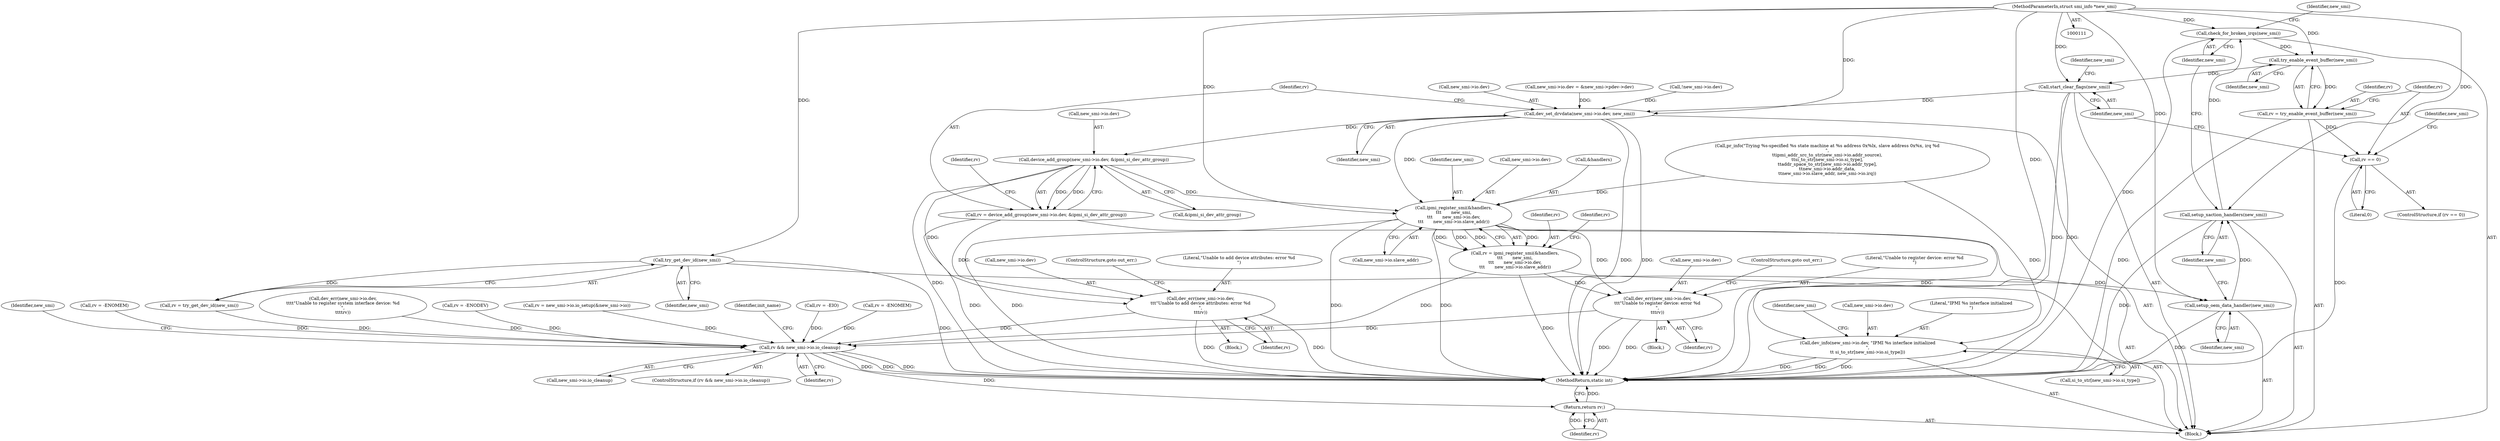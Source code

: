 digraph "0_linux_401e7e88d4ef80188ffa07095ac00456f901b8c4@pointer" {
"1000425" [label="(Call,try_enable_event_buffer(new_smi))"];
"1000372" [label="(Call,check_for_broken_irqs(new_smi))"];
"1000370" [label="(Call,setup_xaction_handlers(new_smi))"];
"1000368" [label="(Call,setup_oem_data_handler(new_smi))"];
"1000349" [label="(Call,try_get_dev_id(new_smi))"];
"1000112" [label="(MethodParameterIn,struct smi_info *new_smi)"];
"1000423" [label="(Call,rv = try_enable_event_buffer(new_smi))"];
"1000428" [label="(Call,rv == 0)"];
"1000436" [label="(Call,start_clear_flags(new_smi))"];
"1000489" [label="(Call,dev_set_drvdata(new_smi->io.dev, new_smi))"];
"1000498" [label="(Call,device_add_group(new_smi->io.dev, &ipmi_si_dev_attr_group))"];
"1000496" [label="(Call,rv = device_add_group(new_smi->io.dev, &ipmi_si_dev_attr_group))"];
"1000509" [label="(Call,dev_err(new_smi->io.dev,\n\t\t\t\"Unable to add device attributes: error %d\n\",\n\t\t\trv))"];
"1000579" [label="(Call,rv && new_smi->io.io_cleanup)"];
"1000601" [label="(Return,return rv;)"];
"1000525" [label="(Call,ipmi_register_smi(&handlers,\n\t\t\t       new_smi,\n\t\t\t       new_smi->io.dev,\n\t\t\t       new_smi->io.slave_addr))"];
"1000523" [label="(Call,rv = ipmi_register_smi(&handlers,\n\t\t\t       new_smi,\n\t\t\t       new_smi->io.dev,\n\t\t\t       new_smi->io.slave_addr))"];
"1000542" [label="(Call,dev_err(new_smi->io.dev,\n\t\t\t\"Unable to register device: error %d\n\",\n\t\t\trv))"];
"1000553" [label="(Call,dev_info(new_smi->io.dev, \"IPMI %s interface initialized\n\",\n\t\t si_to_str[new_smi->io.si_type]))"];
"1000529" [label="(Call,new_smi->io.dev)"];
"1000342" [label="(Call,rv = -ENODEV)"];
"1000305" [label="(Call,rv = new_smi->io.io_setup(&new_smi->io))"];
"1000542" [label="(Call,dev_err(new_smi->io.dev,\n\t\t\t\"Unable to register device: error %d\n\",\n\t\t\trv))"];
"1000490" [label="(Call,new_smi->io.dev)"];
"1000540" [label="(Identifier,rv)"];
"1000572" [label="(Identifier,new_smi)"];
"1000429" [label="(Identifier,rv)"];
"1000112" [label="(MethodParameterIn,struct smi_info *new_smi)"];
"1000600" [label="(Identifier,init_name)"];
"1000350" [label="(Identifier,new_smi)"];
"1000495" [label="(Identifier,new_smi)"];
"1000235" [label="(Call,rv = -ENOMEM)"];
"1000550" [label="(ControlStructure,goto out_err;)"];
"1000517" [label="(ControlStructure,goto out_err;)"];
"1000526" [label="(Call,&handlers)"];
"1000581" [label="(Call,new_smi->io.io_cleanup)"];
"1000372" [label="(Call,check_for_broken_irqs(new_smi))"];
"1000192" [label="(Call,rv = -EIO)"];
"1000496" [label="(Call,rv = device_add_group(new_smi->io.dev, &ipmi_si_dev_attr_group))"];
"1000590" [label="(Identifier,new_smi)"];
"1000369" [label="(Identifier,new_smi)"];
"1000436" [label="(Call,start_clear_flags(new_smi))"];
"1000347" [label="(Call,rv = try_get_dev_id(new_smi))"];
"1000437" [label="(Identifier,new_smi)"];
"1000504" [label="(Call,&ipmi_si_dev_attr_group)"];
"1000578" [label="(ControlStructure,if (rv && new_smi->io.io_cleanup))"];
"1000433" [label="(Identifier,new_smi)"];
"1000376" [label="(Identifier,new_smi)"];
"1000507" [label="(Identifier,rv)"];
"1000534" [label="(Call,new_smi->io.slave_addr)"];
"1000528" [label="(Identifier,new_smi)"];
"1000579" [label="(Call,rv && new_smi->io.io_cleanup)"];
"1000580" [label="(Identifier,rv)"];
"1000541" [label="(Block,)"];
"1000525" [label="(Call,ipmi_register_smi(&handlers,\n\t\t\t       new_smi,\n\t\t\t       new_smi->io.dev,\n\t\t\t       new_smi->io.slave_addr))"];
"1000508" [label="(Block,)"];
"1000240" [label="(Call,new_smi->io.dev = &new_smi->pdev->dev)"];
"1000601" [label="(Return,return rv;)"];
"1000554" [label="(Call,new_smi->io.dev)"];
"1000371" [label="(Identifier,new_smi)"];
"1000428" [label="(Call,rv == 0)"];
"1000441" [label="(Identifier,new_smi)"];
"1000203" [label="(Call,!new_smi->io.dev)"];
"1000509" [label="(Call,dev_err(new_smi->io.dev,\n\t\t\t\"Unable to add device attributes: error %d\n\",\n\t\t\trv))"];
"1000523" [label="(Call,rv = ipmi_register_smi(&handlers,\n\t\t\t       new_smi,\n\t\t\t       new_smi->io.dev,\n\t\t\t       new_smi->io.slave_addr))"];
"1000425" [label="(Call,try_enable_event_buffer(new_smi))"];
"1000427" [label="(ControlStructure,if (rv == 0))"];
"1000368" [label="(Call,setup_oem_data_handler(new_smi))"];
"1000516" [label="(Identifier,rv)"];
"1000510" [label="(Call,new_smi->io.dev)"];
"1000430" [label="(Literal,0)"];
"1000602" [label="(Identifier,rv)"];
"1000560" [label="(Call,si_to_str[new_smi->io.si_type])"];
"1000549" [label="(Identifier,rv)"];
"1000543" [label="(Call,new_smi->io.dev)"];
"1000497" [label="(Identifier,rv)"];
"1000603" [label="(MethodReturn,static int)"];
"1000489" [label="(Call,dev_set_drvdata(new_smi->io.dev, new_smi))"];
"1000423" [label="(Call,rv = try_enable_event_buffer(new_smi))"];
"1000123" [label="(Call,pr_info(\"Trying %s-specified %s state machine at %s address 0x%lx, slave address 0x%x, irq %d\n\",\n\t\tipmi_addr_src_to_str(new_smi->io.addr_source),\n\t\tsi_to_str[new_smi->io.si_type],\n\t\taddr_space_to_str[new_smi->io.addr_type],\n\t\tnew_smi->io.addr_data,\n\t\tnew_smi->io.slave_addr, new_smi->io.irq))"];
"1000424" [label="(Identifier,rv)"];
"1000498" [label="(Call,device_add_group(new_smi->io.dev, &ipmi_si_dev_attr_group))"];
"1000286" [label="(Call,rv = -ENOMEM)"];
"1000475" [label="(Call,dev_err(new_smi->io.dev,\n\t\t\t\t\"Unable to register system interface device: %d\n\",\n\t\t\t\trv))"];
"1000373" [label="(Identifier,new_smi)"];
"1000548" [label="(Literal,\"Unable to register device: error %d\n\")"];
"1000370" [label="(Call,setup_xaction_handlers(new_smi))"];
"1000426" [label="(Identifier,new_smi)"];
"1000515" [label="(Literal,\"Unable to add device attributes: error %d\n\")"];
"1000113" [label="(Block,)"];
"1000349" [label="(Call,try_get_dev_id(new_smi))"];
"1000524" [label="(Identifier,rv)"];
"1000559" [label="(Literal,\"IPMI %s interface initialized\n\")"];
"1000553" [label="(Call,dev_info(new_smi->io.dev, \"IPMI %s interface initialized\n\",\n\t\t si_to_str[new_smi->io.si_type]))"];
"1000499" [label="(Call,new_smi->io.dev)"];
"1000425" -> "1000423"  [label="AST: "];
"1000425" -> "1000426"  [label="CFG: "];
"1000426" -> "1000425"  [label="AST: "];
"1000423" -> "1000425"  [label="CFG: "];
"1000425" -> "1000423"  [label="DDG: "];
"1000372" -> "1000425"  [label="DDG: "];
"1000112" -> "1000425"  [label="DDG: "];
"1000425" -> "1000436"  [label="DDG: "];
"1000372" -> "1000113"  [label="AST: "];
"1000372" -> "1000373"  [label="CFG: "];
"1000373" -> "1000372"  [label="AST: "];
"1000376" -> "1000372"  [label="CFG: "];
"1000372" -> "1000603"  [label="DDG: "];
"1000370" -> "1000372"  [label="DDG: "];
"1000112" -> "1000372"  [label="DDG: "];
"1000370" -> "1000113"  [label="AST: "];
"1000370" -> "1000371"  [label="CFG: "];
"1000371" -> "1000370"  [label="AST: "];
"1000373" -> "1000370"  [label="CFG: "];
"1000370" -> "1000603"  [label="DDG: "];
"1000368" -> "1000370"  [label="DDG: "];
"1000112" -> "1000370"  [label="DDG: "];
"1000368" -> "1000113"  [label="AST: "];
"1000368" -> "1000369"  [label="CFG: "];
"1000369" -> "1000368"  [label="AST: "];
"1000371" -> "1000368"  [label="CFG: "];
"1000368" -> "1000603"  [label="DDG: "];
"1000349" -> "1000368"  [label="DDG: "];
"1000112" -> "1000368"  [label="DDG: "];
"1000349" -> "1000347"  [label="AST: "];
"1000349" -> "1000350"  [label="CFG: "];
"1000350" -> "1000349"  [label="AST: "];
"1000347" -> "1000349"  [label="CFG: "];
"1000349" -> "1000603"  [label="DDG: "];
"1000349" -> "1000347"  [label="DDG: "];
"1000112" -> "1000349"  [label="DDG: "];
"1000112" -> "1000111"  [label="AST: "];
"1000112" -> "1000603"  [label="DDG: "];
"1000112" -> "1000436"  [label="DDG: "];
"1000112" -> "1000489"  [label="DDG: "];
"1000112" -> "1000525"  [label="DDG: "];
"1000423" -> "1000113"  [label="AST: "];
"1000424" -> "1000423"  [label="AST: "];
"1000429" -> "1000423"  [label="CFG: "];
"1000423" -> "1000603"  [label="DDG: "];
"1000423" -> "1000428"  [label="DDG: "];
"1000428" -> "1000427"  [label="AST: "];
"1000428" -> "1000430"  [label="CFG: "];
"1000429" -> "1000428"  [label="AST: "];
"1000430" -> "1000428"  [label="AST: "];
"1000433" -> "1000428"  [label="CFG: "];
"1000437" -> "1000428"  [label="CFG: "];
"1000428" -> "1000603"  [label="DDG: "];
"1000436" -> "1000113"  [label="AST: "];
"1000436" -> "1000437"  [label="CFG: "];
"1000437" -> "1000436"  [label="AST: "];
"1000441" -> "1000436"  [label="CFG: "];
"1000436" -> "1000603"  [label="DDG: "];
"1000436" -> "1000603"  [label="DDG: "];
"1000436" -> "1000489"  [label="DDG: "];
"1000489" -> "1000113"  [label="AST: "];
"1000489" -> "1000495"  [label="CFG: "];
"1000490" -> "1000489"  [label="AST: "];
"1000495" -> "1000489"  [label="AST: "];
"1000497" -> "1000489"  [label="CFG: "];
"1000489" -> "1000603"  [label="DDG: "];
"1000489" -> "1000603"  [label="DDG: "];
"1000240" -> "1000489"  [label="DDG: "];
"1000203" -> "1000489"  [label="DDG: "];
"1000489" -> "1000498"  [label="DDG: "];
"1000489" -> "1000525"  [label="DDG: "];
"1000498" -> "1000496"  [label="AST: "];
"1000498" -> "1000504"  [label="CFG: "];
"1000499" -> "1000498"  [label="AST: "];
"1000504" -> "1000498"  [label="AST: "];
"1000496" -> "1000498"  [label="CFG: "];
"1000498" -> "1000603"  [label="DDG: "];
"1000498" -> "1000496"  [label="DDG: "];
"1000498" -> "1000496"  [label="DDG: "];
"1000498" -> "1000509"  [label="DDG: "];
"1000498" -> "1000525"  [label="DDG: "];
"1000496" -> "1000113"  [label="AST: "];
"1000497" -> "1000496"  [label="AST: "];
"1000507" -> "1000496"  [label="CFG: "];
"1000496" -> "1000603"  [label="DDG: "];
"1000496" -> "1000509"  [label="DDG: "];
"1000509" -> "1000508"  [label="AST: "];
"1000509" -> "1000516"  [label="CFG: "];
"1000510" -> "1000509"  [label="AST: "];
"1000515" -> "1000509"  [label="AST: "];
"1000516" -> "1000509"  [label="AST: "];
"1000517" -> "1000509"  [label="CFG: "];
"1000509" -> "1000603"  [label="DDG: "];
"1000509" -> "1000603"  [label="DDG: "];
"1000509" -> "1000579"  [label="DDG: "];
"1000579" -> "1000578"  [label="AST: "];
"1000579" -> "1000580"  [label="CFG: "];
"1000579" -> "1000581"  [label="CFG: "];
"1000580" -> "1000579"  [label="AST: "];
"1000581" -> "1000579"  [label="AST: "];
"1000590" -> "1000579"  [label="CFG: "];
"1000600" -> "1000579"  [label="CFG: "];
"1000579" -> "1000603"  [label="DDG: "];
"1000579" -> "1000603"  [label="DDG: "];
"1000579" -> "1000603"  [label="DDG: "];
"1000523" -> "1000579"  [label="DDG: "];
"1000235" -> "1000579"  [label="DDG: "];
"1000342" -> "1000579"  [label="DDG: "];
"1000286" -> "1000579"  [label="DDG: "];
"1000347" -> "1000579"  [label="DDG: "];
"1000305" -> "1000579"  [label="DDG: "];
"1000192" -> "1000579"  [label="DDG: "];
"1000542" -> "1000579"  [label="DDG: "];
"1000475" -> "1000579"  [label="DDG: "];
"1000579" -> "1000601"  [label="DDG: "];
"1000601" -> "1000113"  [label="AST: "];
"1000601" -> "1000602"  [label="CFG: "];
"1000602" -> "1000601"  [label="AST: "];
"1000603" -> "1000601"  [label="CFG: "];
"1000601" -> "1000603"  [label="DDG: "];
"1000602" -> "1000601"  [label="DDG: "];
"1000525" -> "1000523"  [label="AST: "];
"1000525" -> "1000534"  [label="CFG: "];
"1000526" -> "1000525"  [label="AST: "];
"1000528" -> "1000525"  [label="AST: "];
"1000529" -> "1000525"  [label="AST: "];
"1000534" -> "1000525"  [label="AST: "];
"1000523" -> "1000525"  [label="CFG: "];
"1000525" -> "1000603"  [label="DDG: "];
"1000525" -> "1000603"  [label="DDG: "];
"1000525" -> "1000603"  [label="DDG: "];
"1000525" -> "1000523"  [label="DDG: "];
"1000525" -> "1000523"  [label="DDG: "];
"1000525" -> "1000523"  [label="DDG: "];
"1000525" -> "1000523"  [label="DDG: "];
"1000123" -> "1000525"  [label="DDG: "];
"1000525" -> "1000542"  [label="DDG: "];
"1000525" -> "1000553"  [label="DDG: "];
"1000523" -> "1000113"  [label="AST: "];
"1000524" -> "1000523"  [label="AST: "];
"1000540" -> "1000523"  [label="CFG: "];
"1000523" -> "1000603"  [label="DDG: "];
"1000523" -> "1000542"  [label="DDG: "];
"1000542" -> "1000541"  [label="AST: "];
"1000542" -> "1000549"  [label="CFG: "];
"1000543" -> "1000542"  [label="AST: "];
"1000548" -> "1000542"  [label="AST: "];
"1000549" -> "1000542"  [label="AST: "];
"1000550" -> "1000542"  [label="CFG: "];
"1000542" -> "1000603"  [label="DDG: "];
"1000542" -> "1000603"  [label="DDG: "];
"1000553" -> "1000113"  [label="AST: "];
"1000553" -> "1000560"  [label="CFG: "];
"1000554" -> "1000553"  [label="AST: "];
"1000559" -> "1000553"  [label="AST: "];
"1000560" -> "1000553"  [label="AST: "];
"1000572" -> "1000553"  [label="CFG: "];
"1000553" -> "1000603"  [label="DDG: "];
"1000553" -> "1000603"  [label="DDG: "];
"1000553" -> "1000603"  [label="DDG: "];
"1000123" -> "1000553"  [label="DDG: "];
}
